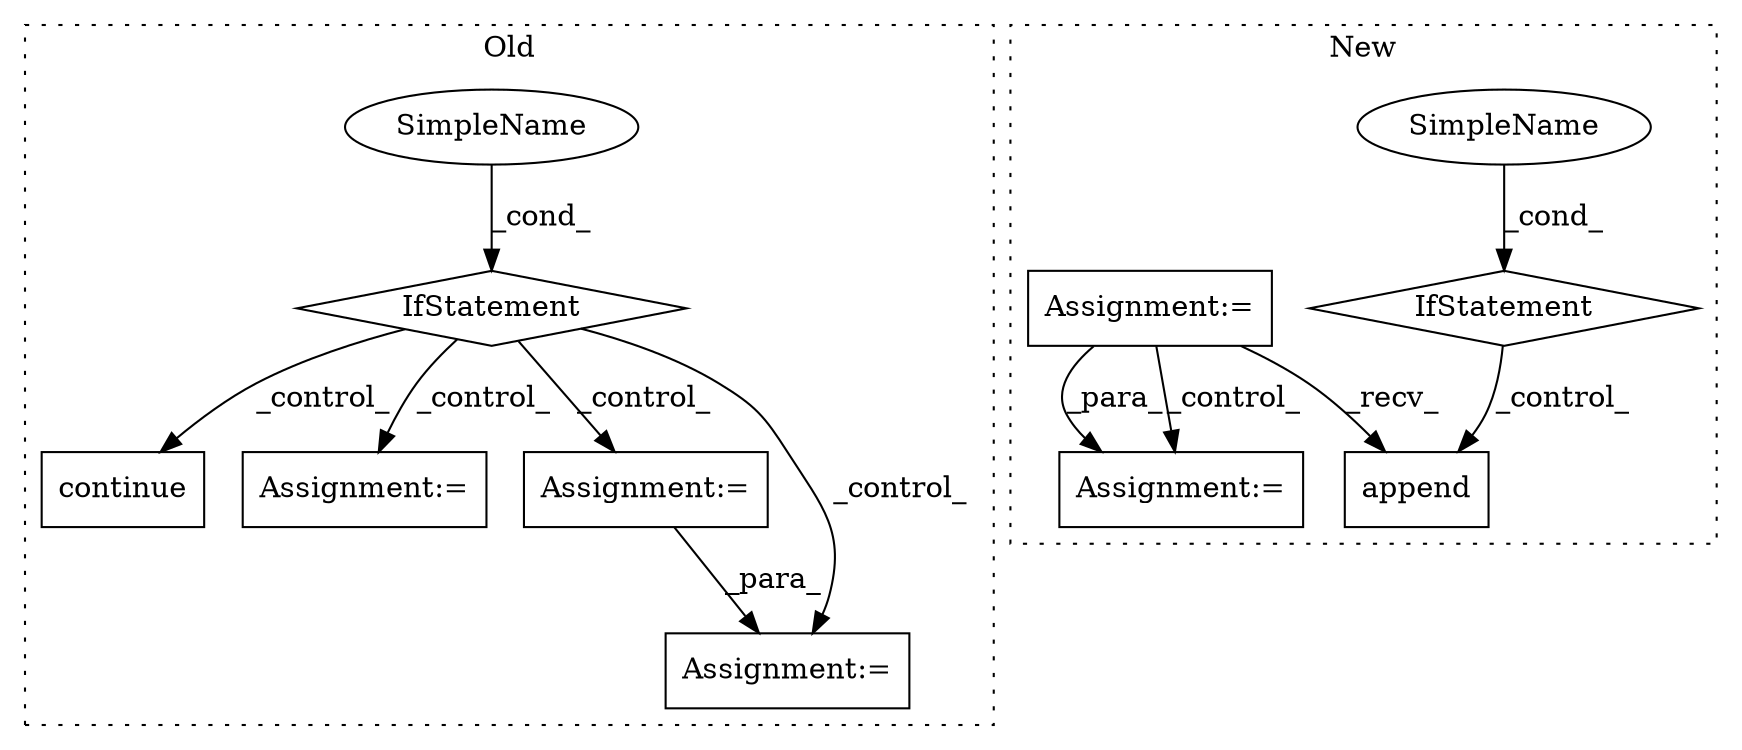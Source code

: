 digraph G {
subgraph cluster0 {
1 [label="continue" a="18" s="1772" l="9" shape="box"];
3 [label="IfStatement" a="25" s="1740,1758" l="4,2" shape="diamond"];
4 [label="SimpleName" a="42" s="" l="" shape="ellipse"];
7 [label="Assignment:=" a="7" s="2159" l="1" shape="box"];
8 [label="Assignment:=" a="7" s="1803" l="1" shape="box"];
9 [label="Assignment:=" a="7" s="1858" l="1" shape="box"];
label = "Old";
style="dotted";
}
subgraph cluster1 {
2 [label="append" a="32" s="2253,2284" l="7,1" shape="box"];
5 [label="IfStatement" a="25" s="1969,1987" l="4,2" shape="diamond"];
6 [label="SimpleName" a="42" s="" l="" shape="ellipse"];
10 [label="Assignment:=" a="7" s="1677" l="1" shape="box"];
11 [label="Assignment:=" a="7" s="2643" l="1" shape="box"];
label = "New";
style="dotted";
}
3 -> 9 [label="_control_"];
3 -> 8 [label="_control_"];
3 -> 7 [label="_control_"];
3 -> 1 [label="_control_"];
4 -> 3 [label="_cond_"];
5 -> 2 [label="_control_"];
6 -> 5 [label="_cond_"];
8 -> 9 [label="_para_"];
10 -> 11 [label="_para_"];
10 -> 2 [label="_recv_"];
10 -> 11 [label="_control_"];
}